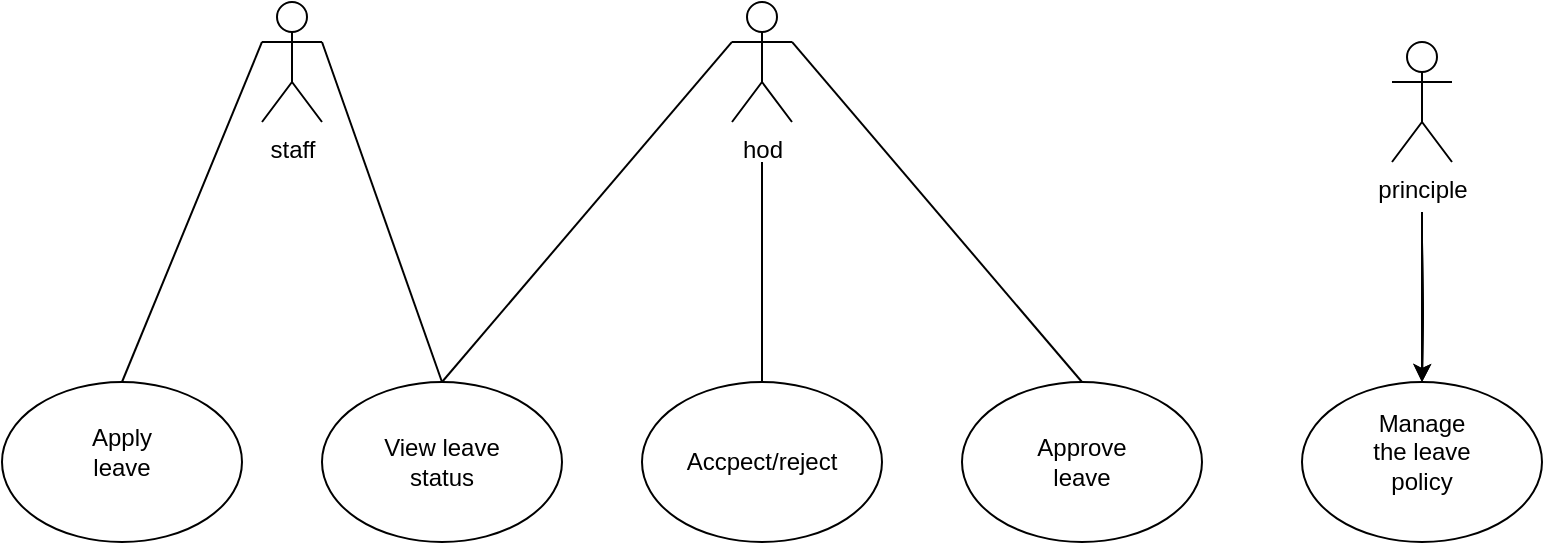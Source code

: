 <mxfile version="26.0.4" pages="4">
  <diagram name="Page-1" id="vdM7ymySuFOxOTB54su1">
    <mxGraphModel dx="1098" dy="827" grid="1" gridSize="10" guides="1" tooltips="1" connect="1" arrows="1" fold="1" page="1" pageScale="1" pageWidth="850" pageHeight="1100" math="0" shadow="0">
      <root>
        <mxCell id="0" />
        <mxCell id="1" parent="0" />
        <mxCell id="KA-kIQrdxwA5lGoheGvc-2" value="" style="edgeStyle=orthogonalEdgeStyle;rounded=0;orthogonalLoop=1;jettySize=auto;html=1;" edge="1" parent="1" target="IWQcAZZb2m8rWEwTRLPR-10">
          <mxGeometry relative="1" as="geometry">
            <mxPoint x="740" y="150" as="sourcePoint" />
          </mxGeometry>
        </mxCell>
        <mxCell id="KA-kIQrdxwA5lGoheGvc-3" value="" style="edgeStyle=orthogonalEdgeStyle;rounded=0;orthogonalLoop=1;jettySize=auto;html=1;" edge="1" parent="1" target="IWQcAZZb2m8rWEwTRLPR-10">
          <mxGeometry relative="1" as="geometry">
            <mxPoint x="740" y="150" as="sourcePoint" />
          </mxGeometry>
        </mxCell>
        <mxCell id="IWQcAZZb2m8rWEwTRLPR-6" value="" style="ellipse;whiteSpace=wrap;html=1;" vertex="1" parent="1">
          <mxGeometry x="30" y="220" width="120" height="80" as="geometry" />
        </mxCell>
        <mxCell id="IWQcAZZb2m8rWEwTRLPR-7" value="" style="ellipse;whiteSpace=wrap;html=1;" vertex="1" parent="1">
          <mxGeometry x="190" y="220" width="120" height="80" as="geometry" />
        </mxCell>
        <mxCell id="IWQcAZZb2m8rWEwTRLPR-8" value="" style="ellipse;whiteSpace=wrap;html=1;" vertex="1" parent="1">
          <mxGeometry x="350" y="220" width="120" height="80" as="geometry" />
        </mxCell>
        <mxCell id="IWQcAZZb2m8rWEwTRLPR-9" value="" style="ellipse;whiteSpace=wrap;html=1;" vertex="1" parent="1">
          <mxGeometry x="510" y="220" width="120" height="80" as="geometry" />
        </mxCell>
        <mxCell id="IWQcAZZb2m8rWEwTRLPR-10" value="" style="ellipse;whiteSpace=wrap;html=1;" vertex="1" parent="1">
          <mxGeometry x="680" y="220" width="120" height="80" as="geometry" />
        </mxCell>
        <mxCell id="IWQcAZZb2m8rWEwTRLPR-11" value="" style="endArrow=none;html=1;rounded=0;exitX=0.5;exitY=0;exitDx=0;exitDy=0;entryX=0;entryY=0.333;entryDx=0;entryDy=0;entryPerimeter=0;" edge="1" parent="1" source="IWQcAZZb2m8rWEwTRLPR-6" target="KA-kIQrdxwA5lGoheGvc-11">
          <mxGeometry width="50" height="50" relative="1" as="geometry">
            <mxPoint x="70" y="170" as="sourcePoint" />
            <mxPoint x="150" y="56.667" as="targetPoint" />
          </mxGeometry>
        </mxCell>
        <mxCell id="IWQcAZZb2m8rWEwTRLPR-12" value="" style="endArrow=none;html=1;rounded=0;exitX=0.5;exitY=0;exitDx=0;exitDy=0;entryX=1;entryY=0.333;entryDx=0;entryDy=0;entryPerimeter=0;" edge="1" parent="1" source="IWQcAZZb2m8rWEwTRLPR-7" target="KA-kIQrdxwA5lGoheGvc-11">
          <mxGeometry width="50" height="50" relative="1" as="geometry">
            <mxPoint x="240" y="180" as="sourcePoint" />
            <mxPoint x="200" y="56.667" as="targetPoint" />
          </mxGeometry>
        </mxCell>
        <mxCell id="IWQcAZZb2m8rWEwTRLPR-13" value="" style="endArrow=none;html=1;rounded=0;entryX=0;entryY=0.333;entryDx=0;entryDy=0;entryPerimeter=0;" edge="1" parent="1" target="KA-kIQrdxwA5lGoheGvc-19">
          <mxGeometry width="50" height="50" relative="1" as="geometry">
            <mxPoint x="250" y="220" as="sourcePoint" />
            <mxPoint x="390" y="50" as="targetPoint" />
          </mxGeometry>
        </mxCell>
        <mxCell id="IWQcAZZb2m8rWEwTRLPR-14" value="" style="endArrow=none;html=1;rounded=0;exitX=0.5;exitY=0;exitDx=0;exitDy=0;entryX=1;entryY=0.333;entryDx=0;entryDy=0;entryPerimeter=0;" edge="1" parent="1" source="IWQcAZZb2m8rWEwTRLPR-9" target="KA-kIQrdxwA5lGoheGvc-19">
          <mxGeometry width="50" height="50" relative="1" as="geometry">
            <mxPoint x="490" y="150" as="sourcePoint" />
            <mxPoint x="430" y="63.333" as="targetPoint" />
          </mxGeometry>
        </mxCell>
        <mxCell id="IWQcAZZb2m8rWEwTRLPR-15" value="" style="endArrow=none;html=1;rounded=0;exitX=0.5;exitY=0;exitDx=0;exitDy=0;" edge="1" parent="1">
          <mxGeometry width="50" height="50" relative="1" as="geometry">
            <mxPoint x="410" y="110" as="sourcePoint" />
            <mxPoint x="410" y="140" as="targetPoint" />
          </mxGeometry>
        </mxCell>
        <mxCell id="IWQcAZZb2m8rWEwTRLPR-16" value="" style="endArrow=none;html=1;rounded=0;exitX=0.5;exitY=0;exitDx=0;exitDy=0;" edge="1" parent="1">
          <mxGeometry width="50" height="50" relative="1" as="geometry">
            <mxPoint x="740" y="215" as="sourcePoint" />
            <mxPoint x="740" y="135" as="targetPoint" />
            <Array as="points">
              <mxPoint x="740" y="185" />
              <mxPoint x="740" y="135" />
            </Array>
          </mxGeometry>
        </mxCell>
        <mxCell id="IWQcAZZb2m8rWEwTRLPR-17" value="Apply leave" style="text;html=1;align=center;verticalAlign=middle;whiteSpace=wrap;rounded=0;" vertex="1" parent="1">
          <mxGeometry x="60" y="240" width="60" height="30" as="geometry" />
        </mxCell>
        <mxCell id="IWQcAZZb2m8rWEwTRLPR-18" value="View leave status" style="text;html=1;align=center;verticalAlign=middle;whiteSpace=wrap;rounded=0;" vertex="1" parent="1">
          <mxGeometry x="220" y="245" width="60" height="30" as="geometry" />
        </mxCell>
        <mxCell id="IWQcAZZb2m8rWEwTRLPR-19" value="Accpect/reject" style="text;html=1;align=center;verticalAlign=middle;whiteSpace=wrap;rounded=0;" vertex="1" parent="1">
          <mxGeometry x="380" y="245" width="60" height="30" as="geometry" />
        </mxCell>
        <mxCell id="IWQcAZZb2m8rWEwTRLPR-20" value="Approve leave" style="text;html=1;align=center;verticalAlign=middle;whiteSpace=wrap;rounded=0;" vertex="1" parent="1">
          <mxGeometry x="540" y="245" width="60" height="30" as="geometry" />
        </mxCell>
        <mxCell id="IWQcAZZb2m8rWEwTRLPR-21" value="Manage the leave policy" style="text;html=1;align=center;verticalAlign=middle;whiteSpace=wrap;rounded=0;" vertex="1" parent="1">
          <mxGeometry x="710" y="240" width="60" height="30" as="geometry" />
        </mxCell>
        <mxCell id="KA-kIQrdxwA5lGoheGvc-11" value="staff" style="shape=umlActor;verticalLabelPosition=bottom;verticalAlign=top;html=1;" vertex="1" parent="1">
          <mxGeometry x="160" y="30" width="30" height="60" as="geometry" />
        </mxCell>
        <mxCell id="KA-kIQrdxwA5lGoheGvc-18" value="" style="endArrow=none;html=1;rounded=0;exitX=0.5;exitY=0;exitDx=0;exitDy=0;" edge="1" parent="1" source="IWQcAZZb2m8rWEwTRLPR-8">
          <mxGeometry width="50" height="50" relative="1" as="geometry">
            <mxPoint x="410" y="220" as="sourcePoint" />
            <mxPoint x="410" y="140" as="targetPoint" />
          </mxGeometry>
        </mxCell>
        <mxCell id="KA-kIQrdxwA5lGoheGvc-19" value="hod" style="shape=umlActor;verticalLabelPosition=bottom;verticalAlign=top;html=1;" vertex="1" parent="1">
          <mxGeometry x="395" y="30" width="30" height="60" as="geometry" />
        </mxCell>
        <mxCell id="KA-kIQrdxwA5lGoheGvc-24" value="principle" style="shape=umlActor;verticalLabelPosition=bottom;verticalAlign=top;html=1;" vertex="1" parent="1">
          <mxGeometry x="725" y="50" width="30" height="60" as="geometry" />
        </mxCell>
      </root>
    </mxGraphModel>
  </diagram>
  <diagram id="PTyASFzvrO1HEm2ZvwSa" name="Page-2">
    <mxGraphModel dx="1098" dy="827" grid="1" gridSize="10" guides="1" tooltips="1" connect="1" arrows="1" fold="1" page="1" pageScale="1" pageWidth="850" pageHeight="1100" math="0" shadow="0">
      <root>
        <mxCell id="0" />
        <mxCell id="1" parent="0" />
        <mxCell id="WP5V2yPFGB46_wQj5Zoa-1" value="" style="whiteSpace=wrap;html=1;aspect=fixed;" vertex="1" parent="1">
          <mxGeometry x="120" y="80" width="190" height="190" as="geometry" />
        </mxCell>
        <mxCell id="WP5V2yPFGB46_wQj5Zoa-2" value="Staff" style="text;html=1;align=center;verticalAlign=middle;whiteSpace=wrap;rounded=0;" vertex="1" parent="1">
          <mxGeometry x="170" y="80" width="60" height="30" as="geometry" />
        </mxCell>
        <mxCell id="WP5V2yPFGB46_wQj5Zoa-3" value="" style="endArrow=none;html=1;rounded=0;exitX=-0.018;exitY=0.195;exitDx=0;exitDy=0;exitPerimeter=0;entryX=1.009;entryY=0.186;entryDx=0;entryDy=0;entryPerimeter=0;" edge="1" parent="1" source="WP5V2yPFGB46_wQj5Zoa-1" target="WP5V2yPFGB46_wQj5Zoa-1">
          <mxGeometry width="50" height="50" relative="1" as="geometry">
            <mxPoint x="180" y="160" as="sourcePoint" />
            <mxPoint x="230" y="110" as="targetPoint" />
          </mxGeometry>
        </mxCell>
        <mxCell id="WP5V2yPFGB46_wQj5Zoa-4" value="Fname+&lt;div&gt;&lt;br&gt;&lt;/div&gt;" style="text;html=1;align=center;verticalAlign=middle;whiteSpace=wrap;rounded=0;" vertex="1" parent="1">
          <mxGeometry x="160" y="130" width="60" height="30" as="geometry" />
        </mxCell>
        <mxCell id="WP5V2yPFGB46_wQj5Zoa-5" value="FaculD" style="text;html=1;align=center;verticalAlign=middle;whiteSpace=wrap;rounded=0;" vertex="1" parent="1">
          <mxGeometry x="160" y="150" width="60" height="30" as="geometry" />
        </mxCell>
        <mxCell id="WP5V2yPFGB46_wQj5Zoa-6" value="" style="endArrow=none;html=1;rounded=0;exitX=0.005;exitY=0.565;exitDx=0;exitDy=0;exitPerimeter=0;entryX=1.01;entryY=0.57;entryDx=0;entryDy=0;entryPerimeter=0;" edge="1" parent="1" source="WP5V2yPFGB46_wQj5Zoa-1" target="WP5V2yPFGB46_wQj5Zoa-1">
          <mxGeometry width="50" height="50" relative="1" as="geometry">
            <mxPoint x="180" y="230" as="sourcePoint" />
            <mxPoint x="304" y="190" as="targetPoint" />
          </mxGeometry>
        </mxCell>
        <mxCell id="jAboG-oQgPakg-CWwCqG-1" value="login()" style="text;html=1;align=center;verticalAlign=middle;whiteSpace=wrap;rounded=0;" vertex="1" parent="1">
          <mxGeometry x="160" y="190" width="60" height="30" as="geometry" />
        </mxCell>
        <mxCell id="jAboG-oQgPakg-CWwCqG-2" value="Apply leave()" style="text;html=1;align=center;verticalAlign=middle;whiteSpace=wrap;rounded=0;" vertex="1" parent="1">
          <mxGeometry x="150" y="210" width="80" height="30" as="geometry" />
        </mxCell>
        <mxCell id="jAboG-oQgPakg-CWwCqG-3" value="Log out()" style="text;html=1;align=center;verticalAlign=middle;whiteSpace=wrap;rounded=0;" vertex="1" parent="1">
          <mxGeometry x="160" y="230" width="60" height="30" as="geometry" />
        </mxCell>
        <mxCell id="jAboG-oQgPakg-CWwCqG-4" value="" style="whiteSpace=wrap;html=1;aspect=fixed;" vertex="1" parent="1">
          <mxGeometry x="620" y="70" width="200" height="200" as="geometry" />
        </mxCell>
        <mxCell id="jAboG-oQgPakg-CWwCqG-5" value="HOD" style="text;html=1;align=center;verticalAlign=middle;whiteSpace=wrap;rounded=0;" vertex="1" parent="1">
          <mxGeometry x="680" y="80" width="60" height="30" as="geometry" />
        </mxCell>
        <mxCell id="jAboG-oQgPakg-CWwCqG-6" value="" style="endArrow=none;html=1;rounded=0;exitX=0;exitY=0.25;exitDx=0;exitDy=0;entryX=1;entryY=0.25;entryDx=0;entryDy=0;" edge="1" parent="1" source="jAboG-oQgPakg-CWwCqG-4" target="jAboG-oQgPakg-CWwCqG-4">
          <mxGeometry width="50" height="50" relative="1" as="geometry">
            <mxPoint x="700" y="170" as="sourcePoint" />
            <mxPoint x="750" y="120" as="targetPoint" />
          </mxGeometry>
        </mxCell>
        <mxCell id="jAboG-oQgPakg-CWwCqG-7" value="Fname+" style="text;html=1;align=center;verticalAlign=middle;whiteSpace=wrap;rounded=0;" vertex="1" parent="1">
          <mxGeometry x="680" y="120" width="60" height="30" as="geometry" />
        </mxCell>
        <mxCell id="jAboG-oQgPakg-CWwCqG-8" value="FaculID" style="text;html=1;align=center;verticalAlign=middle;whiteSpace=wrap;rounded=0;" vertex="1" parent="1">
          <mxGeometry x="680" y="150" width="60" height="30" as="geometry" />
        </mxCell>
        <mxCell id="jAboG-oQgPakg-CWwCqG-9" value="" style="endArrow=none;html=1;rounded=0;exitX=0;exitY=0.575;exitDx=0;exitDy=0;exitPerimeter=0;" edge="1" parent="1" source="jAboG-oQgPakg-CWwCqG-4">
          <mxGeometry width="50" height="50" relative="1" as="geometry">
            <mxPoint x="690" y="240" as="sourcePoint" />
            <mxPoint x="822" y="185" as="targetPoint" />
          </mxGeometry>
        </mxCell>
        <mxCell id="jAboG-oQgPakg-CWwCqG-10" value="Login()" style="text;html=1;align=center;verticalAlign=middle;whiteSpace=wrap;rounded=0;" vertex="1" parent="1">
          <mxGeometry x="680" y="180" width="60" height="30" as="geometry" />
        </mxCell>
        <mxCell id="jAboG-oQgPakg-CWwCqG-11" value="Accpect/reject()" style="text;html=1;align=center;verticalAlign=middle;whiteSpace=wrap;rounded=0;" vertex="1" parent="1">
          <mxGeometry x="680" y="200" width="60" height="30" as="geometry" />
        </mxCell>
        <mxCell id="jAboG-oQgPakg-CWwCqG-12" value="Apply leave()" style="text;html=1;align=center;verticalAlign=middle;whiteSpace=wrap;rounded=0;" vertex="1" parent="1">
          <mxGeometry x="670" y="220" width="80" height="30" as="geometry" />
        </mxCell>
        <mxCell id="jAboG-oQgPakg-CWwCqG-13" value="Log out()" style="text;html=1;align=center;verticalAlign=middle;whiteSpace=wrap;rounded=0;" vertex="1" parent="1">
          <mxGeometry x="680" y="240" width="60" height="30" as="geometry" />
        </mxCell>
        <mxCell id="jAboG-oQgPakg-CWwCqG-14" value="" style="endArrow=none;html=1;rounded=0;exitX=1;exitY=0.3;exitDx=0;exitDy=0;exitPerimeter=0;entryX=0.005;entryY=0.345;entryDx=0;entryDy=0;entryPerimeter=0;" edge="1" parent="1" source="WP5V2yPFGB46_wQj5Zoa-1" target="jAboG-oQgPakg-CWwCqG-4">
          <mxGeometry width="50" height="50" relative="1" as="geometry">
            <mxPoint x="350" y="130" as="sourcePoint" />
            <mxPoint x="460" y="90" as="targetPoint" />
          </mxGeometry>
        </mxCell>
        <mxCell id="jAboG-oQgPakg-CWwCqG-15" value="" style="whiteSpace=wrap;html=1;aspect=fixed;" vertex="1" parent="1">
          <mxGeometry x="340" y="380" width="200" height="200" as="geometry" />
        </mxCell>
        <mxCell id="jAboG-oQgPakg-CWwCqG-16" value="Principal" style="text;html=1;align=center;verticalAlign=middle;whiteSpace=wrap;rounded=0;" vertex="1" parent="1">
          <mxGeometry x="410" y="390" width="60" height="30" as="geometry" />
        </mxCell>
        <mxCell id="jAboG-oQgPakg-CWwCqG-19" value="" style="endArrow=none;html=1;rounded=0;exitX=0;exitY=0.25;exitDx=0;exitDy=0;entryX=1;entryY=0.25;entryDx=0;entryDy=0;" edge="1" parent="1" source="jAboG-oQgPakg-CWwCqG-15" target="jAboG-oQgPakg-CWwCqG-15">
          <mxGeometry width="50" height="50" relative="1" as="geometry">
            <mxPoint x="410" y="480" as="sourcePoint" />
            <mxPoint x="460" y="430" as="targetPoint" />
          </mxGeometry>
        </mxCell>
        <mxCell id="jAboG-oQgPakg-CWwCqG-20" value="Fname+" style="text;html=1;align=center;verticalAlign=middle;whiteSpace=wrap;rounded=0;" vertex="1" parent="1">
          <mxGeometry x="410" y="430" width="60" height="30" as="geometry" />
        </mxCell>
        <mxCell id="jAboG-oQgPakg-CWwCqG-21" value="Faculid" style="text;html=1;align=center;verticalAlign=middle;whiteSpace=wrap;rounded=0;" vertex="1" parent="1">
          <mxGeometry x="410" y="450" width="60" height="30" as="geometry" />
        </mxCell>
        <mxCell id="jAboG-oQgPakg-CWwCqG-22" value="" style="endArrow=none;html=1;rounded=0;entryX=1;entryY=0.5;entryDx=0;entryDy=0;" edge="1" parent="1" target="jAboG-oQgPakg-CWwCqG-15">
          <mxGeometry width="50" height="50" relative="1" as="geometry">
            <mxPoint x="340" y="480" as="sourcePoint" />
            <mxPoint x="480" y="470" as="targetPoint" />
          </mxGeometry>
        </mxCell>
        <mxCell id="jAboG-oQgPakg-CWwCqG-23" value="Login()" style="text;html=1;align=center;verticalAlign=middle;whiteSpace=wrap;rounded=0;" vertex="1" parent="1">
          <mxGeometry x="410" y="480" width="60" height="30" as="geometry" />
        </mxCell>
        <mxCell id="jAboG-oQgPakg-CWwCqG-24" value="View_leave_reports()" style="text;html=1;align=center;verticalAlign=middle;whiteSpace=wrap;rounded=0;" vertex="1" parent="1">
          <mxGeometry x="410" y="500" width="60" height="30" as="geometry" />
        </mxCell>
        <mxCell id="jAboG-oQgPakg-CWwCqG-25" value="Accpect/reject" style="text;html=1;align=center;verticalAlign=middle;whiteSpace=wrap;rounded=0;" vertex="1" parent="1">
          <mxGeometry x="410" y="520" width="60" height="30" as="geometry" />
        </mxCell>
        <mxCell id="jAboG-oQgPakg-CWwCqG-26" value="Log out()" style="text;html=1;align=center;verticalAlign=middle;whiteSpace=wrap;rounded=0;" vertex="1" parent="1">
          <mxGeometry x="400" y="540" width="60" height="30" as="geometry" />
        </mxCell>
        <mxCell id="jAboG-oQgPakg-CWwCqG-27" value="" style="endArrow=none;html=1;rounded=0;exitX=0.43;exitY=-0.015;exitDx=0;exitDy=0;exitPerimeter=0;" edge="1" parent="1" source="jAboG-oQgPakg-CWwCqG-15">
          <mxGeometry width="50" height="50" relative="1" as="geometry">
            <mxPoint x="380" y="310" as="sourcePoint" />
            <mxPoint x="310" y="190" as="targetPoint" />
          </mxGeometry>
        </mxCell>
        <mxCell id="jAboG-oQgPakg-CWwCqG-28" value="" style="endArrow=none;html=1;rounded=0;entryX=-0.015;entryY=0.575;entryDx=0;entryDy=0;entryPerimeter=0;exitX=0.46;exitY=-0.02;exitDx=0;exitDy=0;exitPerimeter=0;" edge="1" parent="1" source="jAboG-oQgPakg-CWwCqG-15" target="jAboG-oQgPakg-CWwCqG-4">
          <mxGeometry width="50" height="50" relative="1" as="geometry">
            <mxPoint x="480" y="310" as="sourcePoint" />
            <mxPoint x="530" y="260" as="targetPoint" />
          </mxGeometry>
        </mxCell>
      </root>
    </mxGraphModel>
  </diagram>
  <diagram id="hc9fTVaBYmQd1ldSu47H" name="Page-3">
    <mxGraphModel dx="1098" dy="827" grid="1" gridSize="10" guides="1" tooltips="1" connect="1" arrows="1" fold="1" page="1" pageScale="1" pageWidth="850" pageHeight="1100" math="0" shadow="0">
      <root>
        <mxCell id="0" />
        <mxCell id="1" parent="0" />
        <mxCell id="b_j0SmreFP5nyZvasSWd-5" value="" style="edgeStyle=orthogonalEdgeStyle;rounded=0;orthogonalLoop=1;jettySize=auto;html=1;" edge="1" parent="1" source="b_j0SmreFP5nyZvasSWd-1" target="b_j0SmreFP5nyZvasSWd-4">
          <mxGeometry relative="1" as="geometry" />
        </mxCell>
        <mxCell id="b_j0SmreFP5nyZvasSWd-1" value="" style="ellipse;whiteSpace=wrap;html=1;aspect=fixed;" vertex="1" parent="1">
          <mxGeometry x="150" y="30" width="20" height="20" as="geometry" />
        </mxCell>
        <mxCell id="b_j0SmreFP5nyZvasSWd-2" value="" style="endArrow=classic;html=1;rounded=0;exitX=0.5;exitY=1;exitDx=0;exitDy=0;" edge="1" parent="1" source="b_j0SmreFP5nyZvasSWd-1">
          <mxGeometry width="50" height="50" relative="1" as="geometry">
            <mxPoint x="140" y="110" as="sourcePoint" />
            <mxPoint x="160" y="80" as="targetPoint" />
          </mxGeometry>
        </mxCell>
        <mxCell id="b_j0SmreFP5nyZvasSWd-3" value="" style="ellipse;whiteSpace=wrap;html=1;" vertex="1" parent="1">
          <mxGeometry x="110" y="80" width="100" height="80" as="geometry" />
        </mxCell>
        <mxCell id="b_j0SmreFP5nyZvasSWd-4" value="Login" style="text;html=1;align=center;verticalAlign=middle;whiteSpace=wrap;rounded=0;" vertex="1" parent="1">
          <mxGeometry x="130" y="105" width="60" height="30" as="geometry" />
        </mxCell>
        <mxCell id="b_j0SmreFP5nyZvasSWd-7" value="" style="endArrow=classic;html=1;rounded=0;exitX=0.5;exitY=1;exitDx=0;exitDy=0;" edge="1" parent="1" source="b_j0SmreFP5nyZvasSWd-3">
          <mxGeometry width="50" height="50" relative="1" as="geometry">
            <mxPoint x="130" y="230" as="sourcePoint" />
            <mxPoint x="160" y="200" as="targetPoint" />
          </mxGeometry>
        </mxCell>
        <mxCell id="b_j0SmreFP5nyZvasSWd-9" value="" style="ellipse;whiteSpace=wrap;html=1;" vertex="1" parent="1">
          <mxGeometry x="110" y="200" width="100" height="80" as="geometry" />
        </mxCell>
        <mxCell id="b_j0SmreFP5nyZvasSWd-10" value="Punch in" style="text;html=1;align=center;verticalAlign=middle;whiteSpace=wrap;rounded=0;" vertex="1" parent="1">
          <mxGeometry x="130" y="225" width="60" height="30" as="geometry" />
        </mxCell>
        <mxCell id="b_j0SmreFP5nyZvasSWd-11" value="" style="endArrow=classic;html=1;rounded=0;exitX=0.5;exitY=1;exitDx=0;exitDy=0;" edge="1" parent="1" source="b_j0SmreFP5nyZvasSWd-9">
          <mxGeometry width="50" height="50" relative="1" as="geometry">
            <mxPoint x="140" y="340" as="sourcePoint" />
            <mxPoint x="160" y="320" as="targetPoint" />
          </mxGeometry>
        </mxCell>
        <mxCell id="b_j0SmreFP5nyZvasSWd-13" value="" style="ellipse;whiteSpace=wrap;html=1;" vertex="1" parent="1">
          <mxGeometry x="110" y="320" width="100" height="80" as="geometry" />
        </mxCell>
        <mxCell id="b_j0SmreFP5nyZvasSWd-14" value="Apply leave" style="text;html=1;align=center;verticalAlign=middle;whiteSpace=wrap;rounded=0;" vertex="1" parent="1">
          <mxGeometry x="130" y="345" width="60" height="30" as="geometry" />
        </mxCell>
        <mxCell id="b_j0SmreFP5nyZvasSWd-15" value="" style="endArrow=classic;html=1;rounded=0;exitX=0.5;exitY=1;exitDx=0;exitDy=0;" edge="1" parent="1" source="b_j0SmreFP5nyZvasSWd-13">
          <mxGeometry width="50" height="50" relative="1" as="geometry">
            <mxPoint x="140" y="460" as="sourcePoint" />
            <mxPoint x="160" y="440" as="targetPoint" />
          </mxGeometry>
        </mxCell>
        <mxCell id="b_j0SmreFP5nyZvasSWd-16" value="" style="ellipse;whiteSpace=wrap;html=1;" vertex="1" parent="1">
          <mxGeometry x="110" y="440" width="100" height="80" as="geometry" />
        </mxCell>
        <mxCell id="b_j0SmreFP5nyZvasSWd-17" value="Punch out" style="text;html=1;align=center;verticalAlign=middle;whiteSpace=wrap;rounded=0;" vertex="1" parent="1">
          <mxGeometry x="130" y="465" width="60" height="30" as="geometry" />
        </mxCell>
        <mxCell id="b_j0SmreFP5nyZvasSWd-18" value="" style="endArrow=classic;html=1;rounded=0;exitX=0.5;exitY=1;exitDx=0;exitDy=0;" edge="1" parent="1" source="b_j0SmreFP5nyZvasSWd-16">
          <mxGeometry width="50" height="50" relative="1" as="geometry">
            <mxPoint x="140" y="610" as="sourcePoint" />
            <mxPoint x="160" y="560" as="targetPoint" />
          </mxGeometry>
        </mxCell>
        <mxCell id="b_j0SmreFP5nyZvasSWd-19" value="" style="ellipse;whiteSpace=wrap;html=1;movable=0;resizable=0;rotatable=0;deletable=0;editable=0;locked=1;connectable=0;" vertex="1" parent="1">
          <mxGeometry x="110" y="560" width="100" height="80" as="geometry" />
        </mxCell>
        <mxCell id="b_j0SmreFP5nyZvasSWd-20" value="Log out" style="text;html=1;align=center;verticalAlign=middle;whiteSpace=wrap;rounded=0;" vertex="1" parent="1">
          <mxGeometry x="130" y="585" width="60" height="30" as="geometry" />
        </mxCell>
        <mxCell id="b_j0SmreFP5nyZvasSWd-21" value="" style="endArrow=classic;html=1;rounded=0;exitX=0.5;exitY=1;exitDx=0;exitDy=0;" edge="1" parent="1" source="b_j0SmreFP5nyZvasSWd-19">
          <mxGeometry width="50" height="50" relative="1" as="geometry">
            <mxPoint x="130" y="700" as="sourcePoint" />
            <mxPoint x="160" y="680" as="targetPoint" />
          </mxGeometry>
        </mxCell>
        <mxCell id="b_j0SmreFP5nyZvasSWd-22" value="" style="ellipse;whiteSpace=wrap;html=1;aspect=fixed;strokeColor=#000000;" vertex="1" parent="1">
          <mxGeometry x="150" y="680" width="20" height="20" as="geometry" />
        </mxCell>
        <mxCell id="eID4ayGM-aUeajMOc09T-1" value="" style="ellipse;whiteSpace=wrap;html=1;aspect=fixed;" vertex="1" parent="1">
          <mxGeometry x="530" y="30" width="20" height="20" as="geometry" />
        </mxCell>
        <mxCell id="eID4ayGM-aUeajMOc09T-2" value="" style="endArrow=classic;html=1;rounded=0;exitX=0.5;exitY=1;exitDx=0;exitDy=0;" edge="1" parent="1" source="eID4ayGM-aUeajMOc09T-1">
          <mxGeometry width="50" height="50" relative="1" as="geometry">
            <mxPoint x="640" y="90" as="sourcePoint" />
            <mxPoint x="540" y="80" as="targetPoint" />
          </mxGeometry>
        </mxCell>
        <mxCell id="eID4ayGM-aUeajMOc09T-3" value="" style="ellipse;whiteSpace=wrap;html=1;" vertex="1" parent="1">
          <mxGeometry x="490" y="80" width="100" height="80" as="geometry" />
        </mxCell>
        <mxCell id="eID4ayGM-aUeajMOc09T-4" value="Login" style="text;html=1;align=center;verticalAlign=middle;whiteSpace=wrap;rounded=0;" vertex="1" parent="1">
          <mxGeometry x="510" y="105" width="60" height="30" as="geometry" />
        </mxCell>
        <mxCell id="eID4ayGM-aUeajMOc09T-5" value="" style="endArrow=classic;html=1;rounded=0;exitX=0.5;exitY=1;exitDx=0;exitDy=0;" edge="1" parent="1">
          <mxGeometry width="50" height="50" relative="1" as="geometry">
            <mxPoint x="539.5" y="160" as="sourcePoint" />
            <mxPoint x="539.5" y="200" as="targetPoint" />
          </mxGeometry>
        </mxCell>
        <mxCell id="eID4ayGM-aUeajMOc09T-6" value="" style="ellipse;whiteSpace=wrap;html=1;" vertex="1" parent="1">
          <mxGeometry x="490" y="200" width="100" height="80" as="geometry" />
        </mxCell>
        <mxCell id="eID4ayGM-aUeajMOc09T-7" value="Punch in" style="text;html=1;align=center;verticalAlign=middle;whiteSpace=wrap;rounded=0;" vertex="1" parent="1">
          <mxGeometry x="510" y="220" width="60" height="30" as="geometry" />
        </mxCell>
        <mxCell id="eID4ayGM-aUeajMOc09T-9" value="" style="endArrow=classic;html=1;rounded=0;exitX=0.5;exitY=1;exitDx=0;exitDy=0;" edge="1" parent="1" source="eID4ayGM-aUeajMOc09T-6">
          <mxGeometry width="50" height="50" relative="1" as="geometry">
            <mxPoint x="540" y="350" as="sourcePoint" />
            <mxPoint x="540" y="320" as="targetPoint" />
          </mxGeometry>
        </mxCell>
        <mxCell id="eID4ayGM-aUeajMOc09T-10" value="" style="ellipse;whiteSpace=wrap;html=1;" vertex="1" parent="1">
          <mxGeometry x="490" y="320" width="100" height="80" as="geometry" />
        </mxCell>
        <mxCell id="eID4ayGM-aUeajMOc09T-11" value="Approve leave" style="text;html=1;align=center;verticalAlign=middle;whiteSpace=wrap;rounded=0;" vertex="1" parent="1">
          <mxGeometry x="510" y="345" width="60" height="30" as="geometry" />
        </mxCell>
        <mxCell id="eID4ayGM-aUeajMOc09T-12" value="" style="endArrow=classic;html=1;rounded=0;exitX=0.5;exitY=1;exitDx=0;exitDy=0;" edge="1" parent="1" source="eID4ayGM-aUeajMOc09T-10">
          <mxGeometry width="50" height="50" relative="1" as="geometry">
            <mxPoint x="530" y="470" as="sourcePoint" />
            <mxPoint x="540" y="440" as="targetPoint" />
          </mxGeometry>
        </mxCell>
        <mxCell id="eID4ayGM-aUeajMOc09T-13" value="" style="ellipse;whiteSpace=wrap;html=1;" vertex="1" parent="1">
          <mxGeometry x="490" y="440" width="100" height="80" as="geometry" />
        </mxCell>
        <mxCell id="eID4ayGM-aUeajMOc09T-14" value="View details" style="text;html=1;align=center;verticalAlign=middle;whiteSpace=wrap;rounded=0;" vertex="1" parent="1">
          <mxGeometry x="510" y="465" width="60" height="30" as="geometry" />
        </mxCell>
        <mxCell id="eID4ayGM-aUeajMOc09T-15" value="" style="endArrow=classic;html=1;rounded=0;exitX=0.5;exitY=1;exitDx=0;exitDy=0;" edge="1" parent="1" source="eID4ayGM-aUeajMOc09T-13">
          <mxGeometry width="50" height="50" relative="1" as="geometry">
            <mxPoint x="530" y="580" as="sourcePoint" />
            <mxPoint x="540" y="560" as="targetPoint" />
          </mxGeometry>
        </mxCell>
        <mxCell id="eID4ayGM-aUeajMOc09T-16" value="" style="ellipse;whiteSpace=wrap;html=1;" vertex="1" parent="1">
          <mxGeometry x="490" y="560" width="100" height="80" as="geometry" />
        </mxCell>
        <mxCell id="eID4ayGM-aUeajMOc09T-17" value="Punch put" style="text;html=1;align=center;verticalAlign=middle;whiteSpace=wrap;rounded=0;" vertex="1" parent="1">
          <mxGeometry x="510" y="585" width="60" height="30" as="geometry" />
        </mxCell>
        <mxCell id="eID4ayGM-aUeajMOc09T-18" value="" style="endArrow=classic;html=1;rounded=0;" edge="1" parent="1" source="eID4ayGM-aUeajMOc09T-16">
          <mxGeometry width="50" height="50" relative="1" as="geometry">
            <mxPoint x="540" y="690" as="sourcePoint" />
            <mxPoint x="540" y="680" as="targetPoint" />
          </mxGeometry>
        </mxCell>
        <mxCell id="eID4ayGM-aUeajMOc09T-19" value="" style="ellipse;whiteSpace=wrap;html=1;" vertex="1" parent="1">
          <mxGeometry x="490" y="680" width="100" height="80" as="geometry" />
        </mxCell>
        <mxCell id="eID4ayGM-aUeajMOc09T-20" value="Log out" style="text;html=1;align=center;verticalAlign=middle;whiteSpace=wrap;rounded=0;" vertex="1" parent="1">
          <mxGeometry x="510" y="700" width="60" height="30" as="geometry" />
        </mxCell>
        <mxCell id="eID4ayGM-aUeajMOc09T-21" value="" style="endArrow=classic;html=1;rounded=0;exitX=0.5;exitY=1;exitDx=0;exitDy=0;" edge="1" parent="1" source="eID4ayGM-aUeajMOc09T-19">
          <mxGeometry width="50" height="50" relative="1" as="geometry">
            <mxPoint x="540" y="820" as="sourcePoint" />
            <mxPoint x="540" y="800" as="targetPoint" />
          </mxGeometry>
        </mxCell>
        <mxCell id="eID4ayGM-aUeajMOc09T-22" value="" style="ellipse;whiteSpace=wrap;html=1;aspect=fixed;strokeColor=#000000;" vertex="1" parent="1">
          <mxGeometry x="530" y="800" width="20" height="20" as="geometry" />
        </mxCell>
        <mxCell id="eID4ayGM-aUeajMOc09T-23" value="HOD" style="text;html=1;align=center;verticalAlign=middle;whiteSpace=wrap;rounded=0;" vertex="1" parent="1">
          <mxGeometry x="510" width="60" height="30" as="geometry" />
        </mxCell>
      </root>
    </mxGraphModel>
  </diagram>
  <diagram id="VJvLvw2lFHc4gnXsYAFD" name="Page-4">
    <mxGraphModel dx="915" dy="689" grid="1" gridSize="10" guides="1" tooltips="1" connect="1" arrows="1" fold="1" page="1" pageScale="1" pageWidth="850" pageHeight="1100" math="0" shadow="0">
      <root>
        <mxCell id="0" />
        <mxCell id="1" parent="0" />
        <mxCell id="kqjQ3OYi_BPCOBDhisxO-1" value="" style="verticalLabelPosition=bottom;verticalAlign=top;html=1;shape=mxgraph.basic.patternFillRect;fillStyle=diag;step=5;fillStrokeWidth=0.2;fillStrokeColor=#dddddd;" vertex="1" parent="1">
          <mxGeometry x="110" y="170" width="120" height="60" as="geometry" />
        </mxCell>
        <mxCell id="kqjQ3OYi_BPCOBDhisxO-2" value="" style="verticalLabelPosition=bottom;verticalAlign=top;html=1;shape=mxgraph.basic.patternFillRect;fillStyle=diagRev;step=5;fillStrokeWidth=0.2;fillStrokeColor=#dddddd;" vertex="1" parent="1">
          <mxGeometry x="660" y="170" width="120" height="60" as="geometry" />
        </mxCell>
        <mxCell id="kqjQ3OYi_BPCOBDhisxO-3" value="" style="verticalLabelPosition=bottom;verticalAlign=top;html=1;shape=mxgraph.basic.patternFillRect;fillStyle=diag;step=5;fillStrokeWidth=0.2;fillStrokeColor=#dddddd;" vertex="1" parent="1">
          <mxGeometry x="110" y="600" width="120" height="60" as="geometry" />
        </mxCell>
        <mxCell id="kqjQ3OYi_BPCOBDhisxO-4" value="" style="verticalLabelPosition=bottom;verticalAlign=top;html=1;shape=mxgraph.basic.patternFillRect;fillStyle=diag;step=5;fillStrokeWidth=0.2;fillStrokeColor=#dddddd;" vertex="1" parent="1">
          <mxGeometry x="690" y="600" width="120" height="60" as="geometry" />
        </mxCell>
        <mxCell id="kqjQ3OYi_BPCOBDhisxO-7" value="" style="endArrow=open;endFill=1;endSize=12;html=1;rounded=0;entryX=0;entryY=0.5;entryDx=0;entryDy=0;entryPerimeter=0;" edge="1" parent="1" target="kqjQ3OYi_BPCOBDhisxO-2">
          <mxGeometry width="160" relative="1" as="geometry">
            <mxPoint x="240" y="200" as="sourcePoint" />
            <mxPoint x="505" y="199.5" as="targetPoint" />
          </mxGeometry>
        </mxCell>
        <mxCell id="kqjQ3OYi_BPCOBDhisxO-8" value="" style="endArrow=open;endFill=1;endSize=12;html=1;rounded=0;entryX=0.5;entryY=0;entryDx=0;entryDy=0;entryPerimeter=0;exitX=0.5;exitY=1;exitDx=0;exitDy=0;exitPerimeter=0;" edge="1" parent="1" source="kqjQ3OYi_BPCOBDhisxO-1" target="kqjQ3OYi_BPCOBDhisxO-3">
          <mxGeometry width="160" relative="1" as="geometry">
            <mxPoint x="140" y="320" as="sourcePoint" />
            <mxPoint x="230" y="370" as="targetPoint" />
          </mxGeometry>
        </mxCell>
        <mxCell id="kqjQ3OYi_BPCOBDhisxO-9" value="" style="endArrow=open;endFill=1;endSize=12;html=1;rounded=0;entryX=0;entryY=0.5;entryDx=0;entryDy=0;entryPerimeter=0;exitX=1;exitY=0.5;exitDx=0;exitDy=0;exitPerimeter=0;" edge="1" parent="1" source="kqjQ3OYi_BPCOBDhisxO-3" target="kqjQ3OYi_BPCOBDhisxO-4">
          <mxGeometry width="160" relative="1" as="geometry">
            <mxPoint x="350" y="640" as="sourcePoint" />
            <mxPoint x="510" y="640" as="targetPoint" />
          </mxGeometry>
        </mxCell>
        <mxCell id="kqjQ3OYi_BPCOBDhisxO-10" value="" style="endArrow=open;endFill=1;endSize=12;html=1;rounded=0;exitX=0.5;exitY=1;exitDx=0;exitDy=0;exitPerimeter=0;entryX=0.358;entryY=0.033;entryDx=0;entryDy=0;entryPerimeter=0;" edge="1" parent="1" source="kqjQ3OYi_BPCOBDhisxO-2" target="kqjQ3OYi_BPCOBDhisxO-4">
          <mxGeometry width="160" relative="1" as="geometry">
            <mxPoint x="620" y="340" as="sourcePoint" />
            <mxPoint x="720" y="590" as="targetPoint" />
          </mxGeometry>
        </mxCell>
        <mxCell id="kqjQ3OYi_BPCOBDhisxO-11" value="staff" style="text;html=1;align=center;verticalAlign=middle;whiteSpace=wrap;rounded=0;" vertex="1" parent="1">
          <mxGeometry x="115" y="177.5" width="110" height="45" as="geometry" />
        </mxCell>
        <mxCell id="kqjQ3OYi_BPCOBDhisxO-12" value="hod" style="text;html=1;align=center;verticalAlign=middle;whiteSpace=wrap;rounded=0;" vertex="1" parent="1">
          <mxGeometry x="690" y="185" width="60" height="30" as="geometry" />
        </mxCell>
        <mxCell id="kqjQ3OYi_BPCOBDhisxO-13" value="data base" style="text;html=1;align=center;verticalAlign=middle;whiteSpace=wrap;rounded=0;" vertex="1" parent="1">
          <mxGeometry x="140" y="615" width="60" height="30" as="geometry" />
        </mxCell>
        <mxCell id="kqjQ3OYi_BPCOBDhisxO-14" value="principal" style="text;html=1;align=center;verticalAlign=middle;whiteSpace=wrap;rounded=0;" vertex="1" parent="1">
          <mxGeometry x="710" y="615" width="60" height="30" as="geometry" />
        </mxCell>
        <mxCell id="kqjQ3OYi_BPCOBDhisxO-15" value="7.apply leave" style="text;html=1;align=center;verticalAlign=middle;whiteSpace=wrap;rounded=0;" vertex="1" parent="1">
          <mxGeometry x="740" y="370" width="60" height="30" as="geometry" />
        </mxCell>
        <mxCell id="kqjQ3OYi_BPCOBDhisxO-16" value="10.accept/reject" style="text;html=1;align=center;verticalAlign=middle;whiteSpace=wrap;rounded=0;" vertex="1" parent="1">
          <mxGeometry x="630" y="370" width="60" height="30" as="geometry" />
        </mxCell>
        <mxCell id="kqjQ3OYi_BPCOBDhisxO-17" value="" style="endArrow=open;endFill=1;endSize=12;html=1;rounded=0;exitX=0.25;exitY=1;exitDx=0;exitDy=0;exitPerimeter=0;" edge="1" parent="1" source="kqjQ3OYi_BPCOBDhisxO-2">
          <mxGeometry width="160" relative="1" as="geometry">
            <mxPoint x="680" y="240" as="sourcePoint" />
            <mxPoint x="190" y="590" as="targetPoint" />
          </mxGeometry>
        </mxCell>
        <mxCell id="kqjQ3OYi_BPCOBDhisxO-20" value="leave" style="text;html=1;align=center;verticalAlign=middle;whiteSpace=wrap;rounded=0;" vertex="1" parent="1">
          <mxGeometry x="630" y="390" width="60" height="30" as="geometry" />
        </mxCell>
        <mxCell id="kqjQ3OYi_BPCOBDhisxO-21" value="+4 login" style="text;html=1;align=center;verticalAlign=middle;whiteSpace=wrap;rounded=0;" vertex="1" parent="1">
          <mxGeometry x="440" y="340" width="60" height="30" as="geometry" />
        </mxCell>
        <mxCell id="kqjQ3OYi_BPCOBDhisxO-22" value="8 login" style="text;html=1;align=center;verticalAlign=middle;whiteSpace=wrap;rounded=0;" vertex="1" parent="1">
          <mxGeometry x="340" y="590" width="60" height="30" as="geometry" />
        </mxCell>
        <mxCell id="kqjQ3OYi_BPCOBDhisxO-23" value="1 login" style="text;html=1;align=center;verticalAlign=middle;whiteSpace=wrap;rounded=0;" vertex="1" parent="1">
          <mxGeometry x="110" y="430" width="60" height="30" as="geometry" />
        </mxCell>
        <mxCell id="kqjQ3OYi_BPCOBDhisxO-24" value="3.apply leave" style="text;html=1;align=center;verticalAlign=middle;whiteSpace=wrap;rounded=0;" vertex="1" parent="1">
          <mxGeometry x="370" y="155" width="90" height="30" as="geometry" />
        </mxCell>
        <mxCell id="kqjQ3OYi_BPCOBDhisxO-25" value="6. accept/reject leave" style="text;html=1;align=center;verticalAlign=middle;whiteSpace=wrap;rounded=0;" vertex="1" parent="1">
          <mxGeometry x="360" y="223" width="120" height="17" as="geometry" />
        </mxCell>
      </root>
    </mxGraphModel>
  </diagram>
</mxfile>
